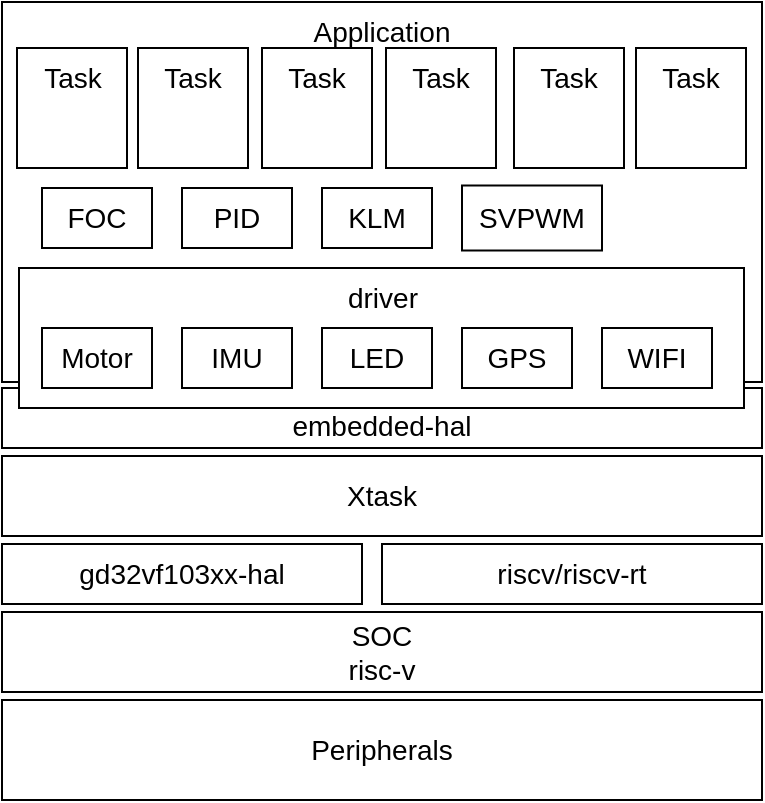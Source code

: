<mxfile>
    <diagram id="HmAXtvBwzVdciYzhRFUI" name="第 1 页">
        <mxGraphModel dx="576" dy="1572" grid="1" gridSize="10" guides="1" tooltips="1" connect="1" arrows="1" fold="1" page="1" pageScale="1" pageWidth="827" pageHeight="1169" math="0" shadow="0">
            <root>
                <mxCell id="0"/>
                <mxCell id="1" parent="0"/>
                <mxCell id="7" value="SOC&lt;br style=&quot;font-size: 14px;&quot;&gt;risc-v" style="rounded=0;whiteSpace=wrap;html=1;fontSize=14;" parent="1" vertex="1">
                    <mxGeometry x="210" y="202" width="380" height="40" as="geometry"/>
                </mxCell>
                <mxCell id="8" value="gd32vf103xx-hal" style="rounded=0;whiteSpace=wrap;html=1;fontSize=14;" parent="1" vertex="1">
                    <mxGeometry x="210" y="168" width="180" height="30" as="geometry"/>
                </mxCell>
                <mxCell id="9" value="riscv/riscv-rt" style="rounded=0;whiteSpace=wrap;html=1;fontSize=14;" parent="1" vertex="1">
                    <mxGeometry x="400" y="168" width="190" height="30" as="geometry"/>
                </mxCell>
                <mxCell id="10" value="Xtask" style="rounded=0;whiteSpace=wrap;html=1;fontSize=14;" parent="1" vertex="1">
                    <mxGeometry x="210" y="124" width="380" height="40" as="geometry"/>
                </mxCell>
                <mxCell id="11" value="Application" style="rounded=0;whiteSpace=wrap;html=1;verticalAlign=top;fontSize=14;" parent="1" vertex="1">
                    <mxGeometry x="210" y="-103" width="380" height="190" as="geometry"/>
                </mxCell>
                <mxCell id="12" value="embedded-hal" style="rounded=0;whiteSpace=wrap;html=1;verticalAlign=bottom;fontSize=14;" parent="1" vertex="1">
                    <mxGeometry x="210" y="90" width="380" height="30" as="geometry"/>
                </mxCell>
                <mxCell id="13" value="driver" style="rounded=0;whiteSpace=wrap;html=1;verticalAlign=top;fontSize=14;" parent="1" vertex="1">
                    <mxGeometry x="218.5" y="30" width="362.5" height="70" as="geometry"/>
                </mxCell>
                <mxCell id="14" value="Task" style="rounded=0;whiteSpace=wrap;html=1;verticalAlign=top;fontSize=14;" parent="1" vertex="1">
                    <mxGeometry x="217.5" y="-80" width="55" height="60" as="geometry"/>
                </mxCell>
                <mxCell id="15" value="Task" style="rounded=0;whiteSpace=wrap;html=1;verticalAlign=top;fontSize=14;" parent="1" vertex="1">
                    <mxGeometry x="278" y="-80" width="55" height="60" as="geometry"/>
                </mxCell>
                <mxCell id="16" value="Task" style="rounded=0;whiteSpace=wrap;html=1;verticalAlign=top;fontSize=14;" parent="1" vertex="1">
                    <mxGeometry x="340" y="-80" width="55" height="60" as="geometry"/>
                </mxCell>
                <mxCell id="17" value="SVPWM" style="rounded=0;whiteSpace=wrap;html=1;fontSize=14;direction=south;" parent="1" vertex="1">
                    <mxGeometry x="440" y="-11.25" width="70" height="32.5" as="geometry"/>
                </mxCell>
                <mxCell id="18" value="Motor" style="rounded=0;whiteSpace=wrap;html=1;fontSize=14;" parent="1" vertex="1">
                    <mxGeometry x="230" y="60" width="55" height="30" as="geometry"/>
                </mxCell>
                <mxCell id="22" value="IMU" style="rounded=0;whiteSpace=wrap;html=1;fontSize=14;" parent="1" vertex="1">
                    <mxGeometry x="300" y="60" width="55" height="30" as="geometry"/>
                </mxCell>
                <mxCell id="26" value="Peripherals" style="rounded=0;whiteSpace=wrap;html=1;fontSize=14;" parent="1" vertex="1">
                    <mxGeometry x="210" y="246" width="380" height="50" as="geometry"/>
                </mxCell>
                <mxCell id="28" value="Task" style="rounded=0;whiteSpace=wrap;html=1;verticalAlign=top;fontSize=14;" parent="1" vertex="1">
                    <mxGeometry x="402" y="-80" width="55" height="60" as="geometry"/>
                </mxCell>
                <mxCell id="29" value="Task" style="rounded=0;whiteSpace=wrap;html=1;verticalAlign=top;fontSize=14;" parent="1" vertex="1">
                    <mxGeometry x="466" y="-80" width="55" height="60" as="geometry"/>
                </mxCell>
                <mxCell id="31" value="Task" style="rounded=0;whiteSpace=wrap;html=1;verticalAlign=top;fontSize=14;" parent="1" vertex="1">
                    <mxGeometry x="527" y="-80" width="55" height="60" as="geometry"/>
                </mxCell>
                <mxCell id="32" value="FOC" style="rounded=0;whiteSpace=wrap;html=1;fontSize=14;" parent="1" vertex="1">
                    <mxGeometry x="230" y="-10" width="55" height="30" as="geometry"/>
                </mxCell>
                <mxCell id="33" value="PID" style="rounded=0;whiteSpace=wrap;html=1;fontSize=14;" parent="1" vertex="1">
                    <mxGeometry x="300" y="-10" width="55" height="30" as="geometry"/>
                </mxCell>
                <mxCell id="35" value="KLM" style="rounded=0;whiteSpace=wrap;html=1;fontSize=14;" parent="1" vertex="1">
                    <mxGeometry x="370" y="-10" width="55" height="30" as="geometry"/>
                </mxCell>
                <mxCell id="36" value="LED" style="rounded=0;whiteSpace=wrap;html=1;fontSize=14;" parent="1" vertex="1">
                    <mxGeometry x="370" y="60" width="55" height="30" as="geometry"/>
                </mxCell>
                <mxCell id="38" value="GPS" style="rounded=0;whiteSpace=wrap;html=1;fontSize=14;" vertex="1" parent="1">
                    <mxGeometry x="440" y="60" width="55" height="30" as="geometry"/>
                </mxCell>
                <mxCell id="40" value="WIFI" style="rounded=0;whiteSpace=wrap;html=1;fontSize=14;" vertex="1" parent="1">
                    <mxGeometry x="510" y="60" width="55" height="30" as="geometry"/>
                </mxCell>
            </root>
        </mxGraphModel>
    </diagram>
</mxfile>